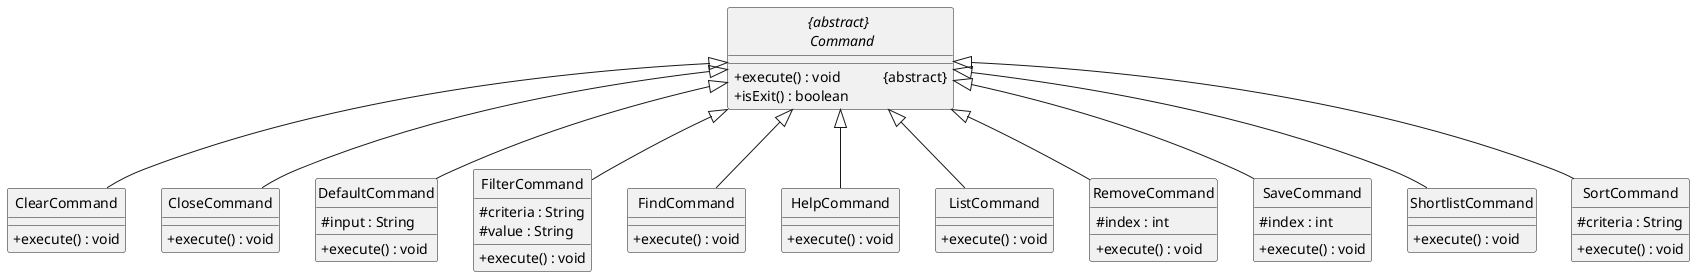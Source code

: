 @startuml
'https://plantuml.com/class-diagram

hide circle
skinparam classAttributeIconSize 0
!define ABSTRACT &#123;abstract&#125;

abstract "{abstract} \n Command" {
+ execute() : void \t\t ABSTRACT
+ isExit() : boolean
}
class ClearCommand {
+ execute() : void
}
class CloseCommand {
+ execute() : void
}
class DefaultCommand {
# input : String
+ execute() : void
}
class FilterCommand {
# criteria : String
# value : String
+ execute() : void
}
class FindCommand {
+ execute() : void
}
class HelpCommand {
+ execute() : void
}
class ListCommand {
+ execute() : void
}
class RemoveCommand {
# index : int
+ execute() : void
}
class SaveCommand {
# index : int
+ execute() : void
}
class ShortlistCommand {
+ execute() : void
}
class SortCommand {
# criteria : String
+ execute() : void
}

"{abstract} \n Command" <|-- ClearCommand
"{abstract} \n Command" <|-- CloseCommand
"{abstract} \n Command" <|-- DefaultCommand
"{abstract} \n Command" <|-- FilterCommand
"{abstract} \n Command" <|-- FindCommand
"{abstract} \n Command" <|-- HelpCommand
"{abstract} \n Command" <|-- ListCommand
"{abstract} \n Command" <|-- RemoveCommand
"{abstract} \n Command" <|-- SaveCommand
"{abstract} \n Command" <|-- ShortlistCommand
"{abstract} \n Command" <|-- SortCommand
@enduml
